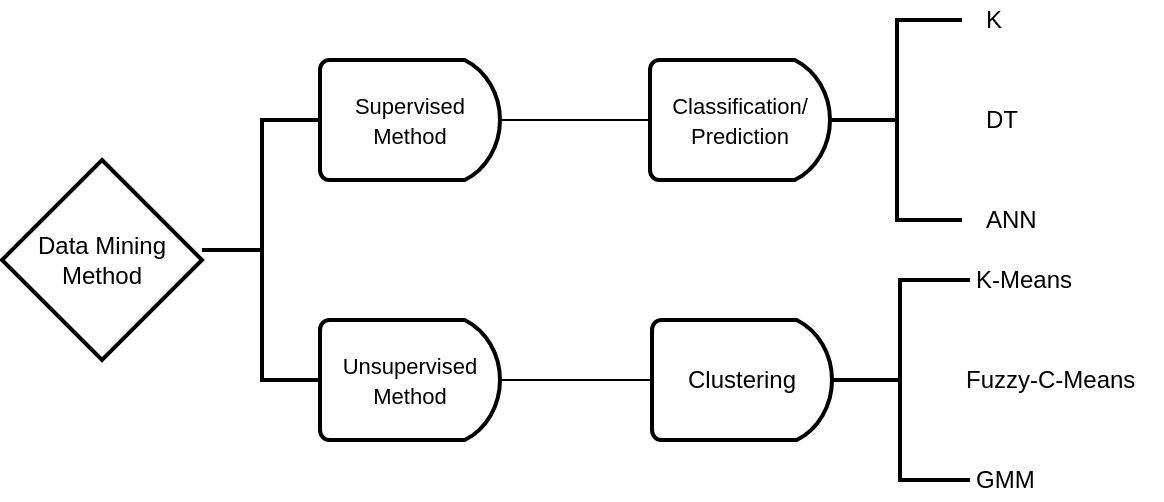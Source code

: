 <mxfile version="12.9.12" type="github">
  <diagram id="_beEtfrxpBb5KSDSfyCr" name="Page-1">
    <mxGraphModel dx="724" dy="537" grid="1" gridSize="10" guides="1" tooltips="1" connect="1" arrows="1" fold="1" page="1" pageScale="1" pageWidth="827" pageHeight="1169" math="0" shadow="0">
      <root>
        <mxCell id="0" />
        <mxCell id="1" parent="0" />
        <mxCell id="aYYMhdhcXoQ1JNNdZFHr-1" value="Data Mining Method" style="strokeWidth=2;html=1;shape=mxgraph.flowchart.decision;whiteSpace=wrap;" parent="1" vertex="1">
          <mxGeometry x="50" y="170" width="100" height="100" as="geometry" />
        </mxCell>
        <mxCell id="aYYMhdhcXoQ1JNNdZFHr-2" value="" style="strokeWidth=2;html=1;shape=mxgraph.flowchart.annotation_2;align=left;labelPosition=right;pointerEvents=1;" parent="1" vertex="1">
          <mxGeometry x="150" y="150" width="60" height="130" as="geometry" />
        </mxCell>
        <mxCell id="aYYMhdhcXoQ1JNNdZFHr-31" value="" style="edgeStyle=orthogonalEdgeStyle;rounded=0;orthogonalLoop=1;jettySize=auto;html=1;endArrow=none;endFill=0;" parent="1" source="aYYMhdhcXoQ1JNNdZFHr-4" target="aYYMhdhcXoQ1JNNdZFHr-30" edge="1">
          <mxGeometry relative="1" as="geometry">
            <Array as="points">
              <mxPoint x="340" y="150" />
              <mxPoint x="340" y="150" />
            </Array>
          </mxGeometry>
        </mxCell>
        <mxCell id="aYYMhdhcXoQ1JNNdZFHr-4" value="&lt;font style=&quot;font-size: 11px&quot;&gt;Supervised Method&lt;/font&gt;" style="strokeWidth=2;html=1;shape=mxgraph.flowchart.delay;whiteSpace=wrap;" parent="1" vertex="1">
          <mxGeometry x="209" y="120" width="90" height="60" as="geometry" />
        </mxCell>
        <mxCell id="aYYMhdhcXoQ1JNNdZFHr-30" value="&lt;span style=&quot;font-size: 11px&quot;&gt;Classification/&lt;br&gt;Prediction&lt;br&gt;&lt;/span&gt;" style="strokeWidth=2;html=1;shape=mxgraph.flowchart.delay;whiteSpace=wrap;" parent="1" vertex="1">
          <mxGeometry x="374" y="120" width="90" height="60" as="geometry" />
        </mxCell>
        <mxCell id="scioIof0hQm534gYRZfn-1" value="" style="edgeStyle=orthogonalEdgeStyle;rounded=0;orthogonalLoop=1;jettySize=auto;html=1;strokeColor=#000000;endArrow=none;endFill=0;" parent="1" source="aYYMhdhcXoQ1JNNdZFHr-5" target="aYYMhdhcXoQ1JNNdZFHr-14" edge="1">
          <mxGeometry relative="1" as="geometry" />
        </mxCell>
        <mxCell id="aYYMhdhcXoQ1JNNdZFHr-5" value="&lt;font style=&quot;font-size: 11px&quot;&gt;Unsupervised Method&lt;/font&gt;" style="strokeWidth=2;html=1;shape=mxgraph.flowchart.delay;whiteSpace=wrap;" parent="1" vertex="1">
          <mxGeometry x="209" y="250" width="90" height="60" as="geometry" />
        </mxCell>
        <mxCell id="aYYMhdhcXoQ1JNNdZFHr-14" value="Clustering" style="strokeWidth=2;html=1;shape=mxgraph.flowchart.delay;whiteSpace=wrap;" parent="1" vertex="1">
          <mxGeometry x="375" y="250" width="90" height="60" as="geometry" />
        </mxCell>
        <mxCell id="aYYMhdhcXoQ1JNNdZFHr-22" value="" style="strokeWidth=2;html=1;shape=mxgraph.flowchart.annotation_2;align=left;labelPosition=right;pointerEvents=1;" parent="1" vertex="1">
          <mxGeometry x="464" y="230" width="70" height="100" as="geometry" />
        </mxCell>
        <mxCell id="aYYMhdhcXoQ1JNNdZFHr-25" value="K-Means" style="text;html=1;align=left;verticalAlign=middle;resizable=0;points=[];autosize=1;" parent="1" vertex="1">
          <mxGeometry x="535" y="220" width="60" height="20" as="geometry" />
        </mxCell>
        <mxCell id="aYYMhdhcXoQ1JNNdZFHr-26" value="Fuzzy-C-Means" style="text;html=1;align=left;verticalAlign=middle;resizable=0;points=[];autosize=1;" parent="1" vertex="1">
          <mxGeometry x="530" y="270" width="100" height="20" as="geometry" />
        </mxCell>
        <mxCell id="aYYMhdhcXoQ1JNNdZFHr-27" value="GMM" style="text;html=1;align=left;verticalAlign=middle;resizable=0;points=[];autosize=1;" parent="1" vertex="1">
          <mxGeometry x="535" y="320" width="40" height="20" as="geometry" />
        </mxCell>
        <mxCell id="aYYMhdhcXoQ1JNNdZFHr-35" value="" style="strokeWidth=2;html=1;shape=mxgraph.flowchart.annotation_2;align=left;labelPosition=right;pointerEvents=1;" parent="1" vertex="1">
          <mxGeometry x="465" y="100" width="65" height="100" as="geometry" />
        </mxCell>
        <mxCell id="aYYMhdhcXoQ1JNNdZFHr-39" value="K&amp;nbsp;" style="text;html=1;align=left;verticalAlign=middle;resizable=0;points=[];autosize=1;" parent="1" vertex="1">
          <mxGeometry x="540" y="90" width="30" height="20" as="geometry" />
        </mxCell>
        <mxCell id="aYYMhdhcXoQ1JNNdZFHr-40" value="DT" style="text;html=1;align=left;verticalAlign=middle;resizable=0;points=[];autosize=1;" parent="1" vertex="1">
          <mxGeometry x="540" y="140" width="30" height="20" as="geometry" />
        </mxCell>
        <mxCell id="aYYMhdhcXoQ1JNNdZFHr-41" value="ANN" style="text;html=1;align=left;verticalAlign=middle;resizable=0;points=[];autosize=1;" parent="1" vertex="1">
          <mxGeometry x="540" y="190" width="40" height="20" as="geometry" />
        </mxCell>
      </root>
    </mxGraphModel>
  </diagram>
</mxfile>
